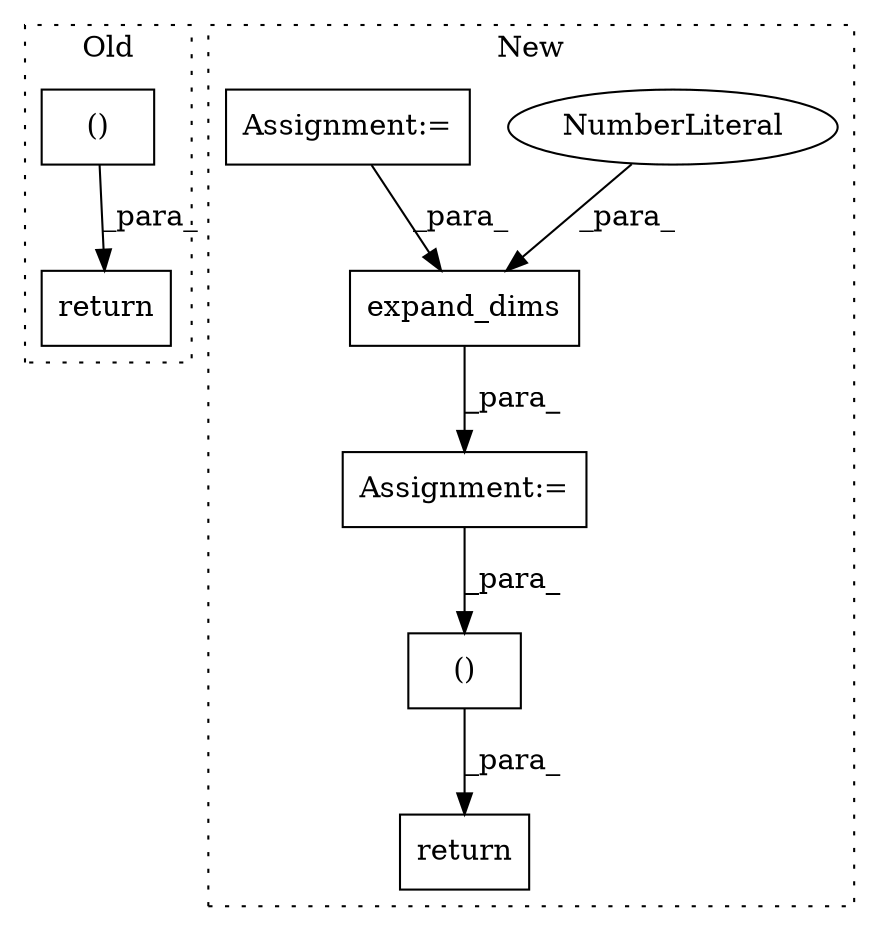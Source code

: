 digraph G {
subgraph cluster0 {
1 [label="return" a="41" s="4124" l="12" shape="box"];
6 [label="()" a="106" s="2085" l="38" shape="box"];
label = "Old";
style="dotted";
}
subgraph cluster1 {
2 [label="expand_dims" a="32" s="4008,4028" l="12,1" shape="box"];
3 [label="NumberLiteral" a="34" s="4027" l="1" shape="ellipse"];
4 [label="return" a="41" s="4241" l="12" shape="box"];
5 [label="Assignment:=" a="7" s="4052" l="1" shape="box"];
7 [label="()" a="106" s="4253" l="36" shape="box"];
8 [label="Assignment:=" a="7" s="1863" l="6" shape="box"];
label = "New";
style="dotted";
}
2 -> 5 [label="_para_"];
3 -> 2 [label="_para_"];
5 -> 7 [label="_para_"];
6 -> 1 [label="_para_"];
7 -> 4 [label="_para_"];
8 -> 2 [label="_para_"];
}